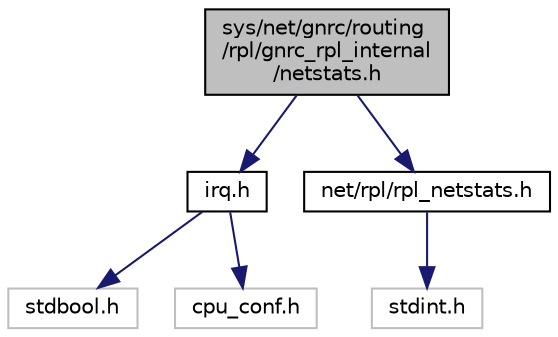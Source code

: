 digraph "sys/net/gnrc/routing/rpl/gnrc_rpl_internal/netstats.h"
{
 // LATEX_PDF_SIZE
  edge [fontname="Helvetica",fontsize="10",labelfontname="Helvetica",labelfontsize="10"];
  node [fontname="Helvetica",fontsize="10",shape=record];
  Node1 [label="sys/net/gnrc/routing\l/rpl/gnrc_rpl_internal\l/netstats.h",height=0.2,width=0.4,color="black", fillcolor="grey75", style="filled", fontcolor="black",tooltip="RPL control message statistics functions."];
  Node1 -> Node2 [color="midnightblue",fontsize="10",style="solid",fontname="Helvetica"];
  Node2 [label="irq.h",height=0.2,width=0.4,color="black", fillcolor="white", style="filled",URL="$irq_8h.html",tooltip="IRQ driver interface."];
  Node2 -> Node3 [color="midnightblue",fontsize="10",style="solid",fontname="Helvetica"];
  Node3 [label="stdbool.h",height=0.2,width=0.4,color="grey75", fillcolor="white", style="filled",tooltip=" "];
  Node2 -> Node4 [color="midnightblue",fontsize="10",style="solid",fontname="Helvetica"];
  Node4 [label="cpu_conf.h",height=0.2,width=0.4,color="grey75", fillcolor="white", style="filled",tooltip=" "];
  Node1 -> Node5 [color="midnightblue",fontsize="10",style="solid",fontname="Helvetica"];
  Node5 [label="net/rpl/rpl_netstats.h",height=0.2,width=0.4,color="black", fillcolor="white", style="filled",URL="$rpl__netstats_8h.html",tooltip="Definition of RPL related packet statistics."];
  Node5 -> Node6 [color="midnightblue",fontsize="10",style="solid",fontname="Helvetica"];
  Node6 [label="stdint.h",height=0.2,width=0.4,color="grey75", fillcolor="white", style="filled",tooltip=" "];
}
